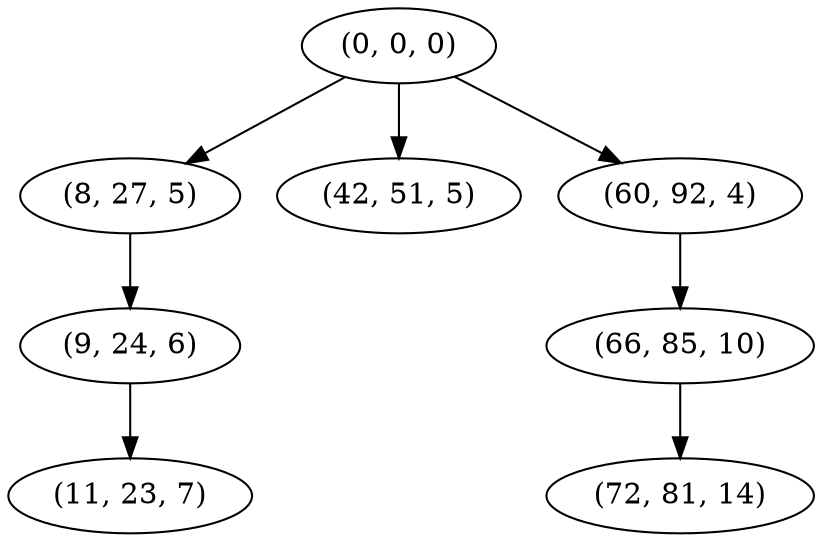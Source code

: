 digraph tree {
    "(0, 0, 0)";
    "(8, 27, 5)";
    "(9, 24, 6)";
    "(11, 23, 7)";
    "(42, 51, 5)";
    "(60, 92, 4)";
    "(66, 85, 10)";
    "(72, 81, 14)";
    "(0, 0, 0)" -> "(8, 27, 5)";
    "(0, 0, 0)" -> "(42, 51, 5)";
    "(0, 0, 0)" -> "(60, 92, 4)";
    "(8, 27, 5)" -> "(9, 24, 6)";
    "(9, 24, 6)" -> "(11, 23, 7)";
    "(60, 92, 4)" -> "(66, 85, 10)";
    "(66, 85, 10)" -> "(72, 81, 14)";
}
